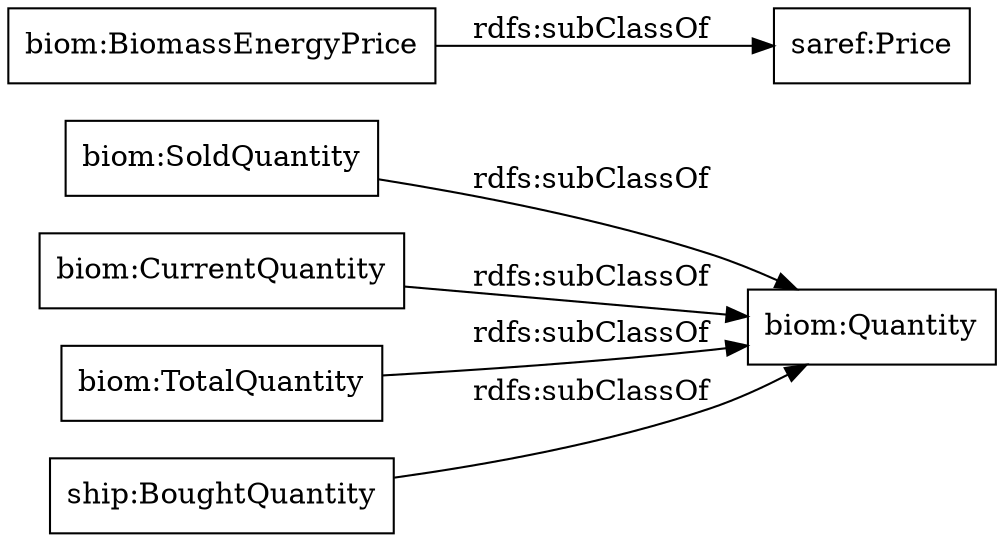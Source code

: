 digraph ar2dtool_diagram { 
rankdir=LR;
size="1000"
node [shape = rectangle, color="black"]; "biom:SoldQuantity" "biom:CurrentQuantity" "biom:TotalQuantity" "ship:BoughtQuantity" "biom:Quantity" "biom:BiomassEnergyPrice" "saref:Price" ; /*classes style*/
	"biom:CurrentQuantity" -> "biom:Quantity" [ label = "rdfs:subClassOf" ];
	"ship:BoughtQuantity" -> "biom:Quantity" [ label = "rdfs:subClassOf" ];
	"biom:BiomassEnergyPrice" -> "saref:Price" [ label = "rdfs:subClassOf" ];
	"biom:SoldQuantity" -> "biom:Quantity" [ label = "rdfs:subClassOf" ];
	"biom:TotalQuantity" -> "biom:Quantity" [ label = "rdfs:subClassOf" ];

}
